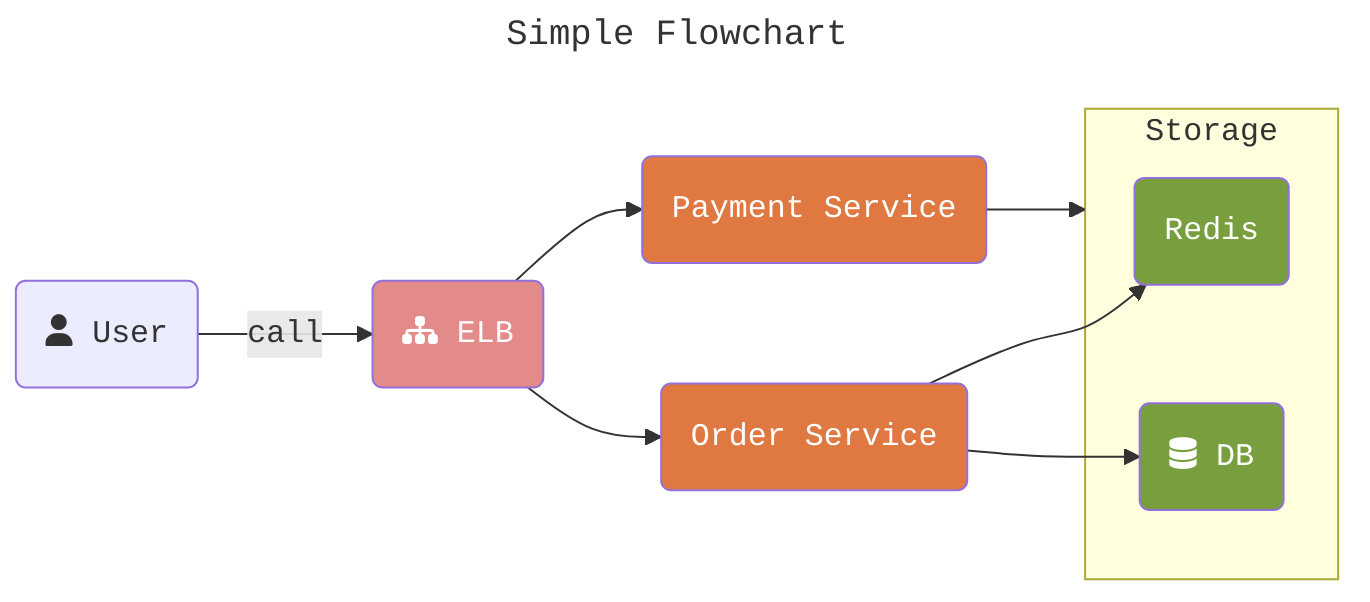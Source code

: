 ---
title: Simple Flowchart
---
%%{init: {"theme": "light", "themeVariables": {"fontFamily": "Monospace"}}}%%
flowchart LR
    user(fa:fa-user User)--> |call|elb(fa:fa-sitemap ELB):::gateway
    order_service(Order Service):::api-->redis(Redis):::storage
    order_service(Order Service):::api-->db(fa:fa-database DB):::storage
    subgraph storage [Storage]
        direction TB
        redis(Redis):::storage
        db(fa:fa-database DB):::storage
    end
    payment_service(Payment Service):::api-->storage
    elb(fa:fa-sitemap ELB):::gateway-->order_service(Order Service):::api
    elb(fa:fa-sitemap ELB):::gateway-->payment_service(Payment Service):::api
classDef gateway fill:#E38A8A,color:#FFFFFF
classDef api fill:#E07941,color:#FFFFFF
classDef storage fill:#789E3E,color:#FFFFFF